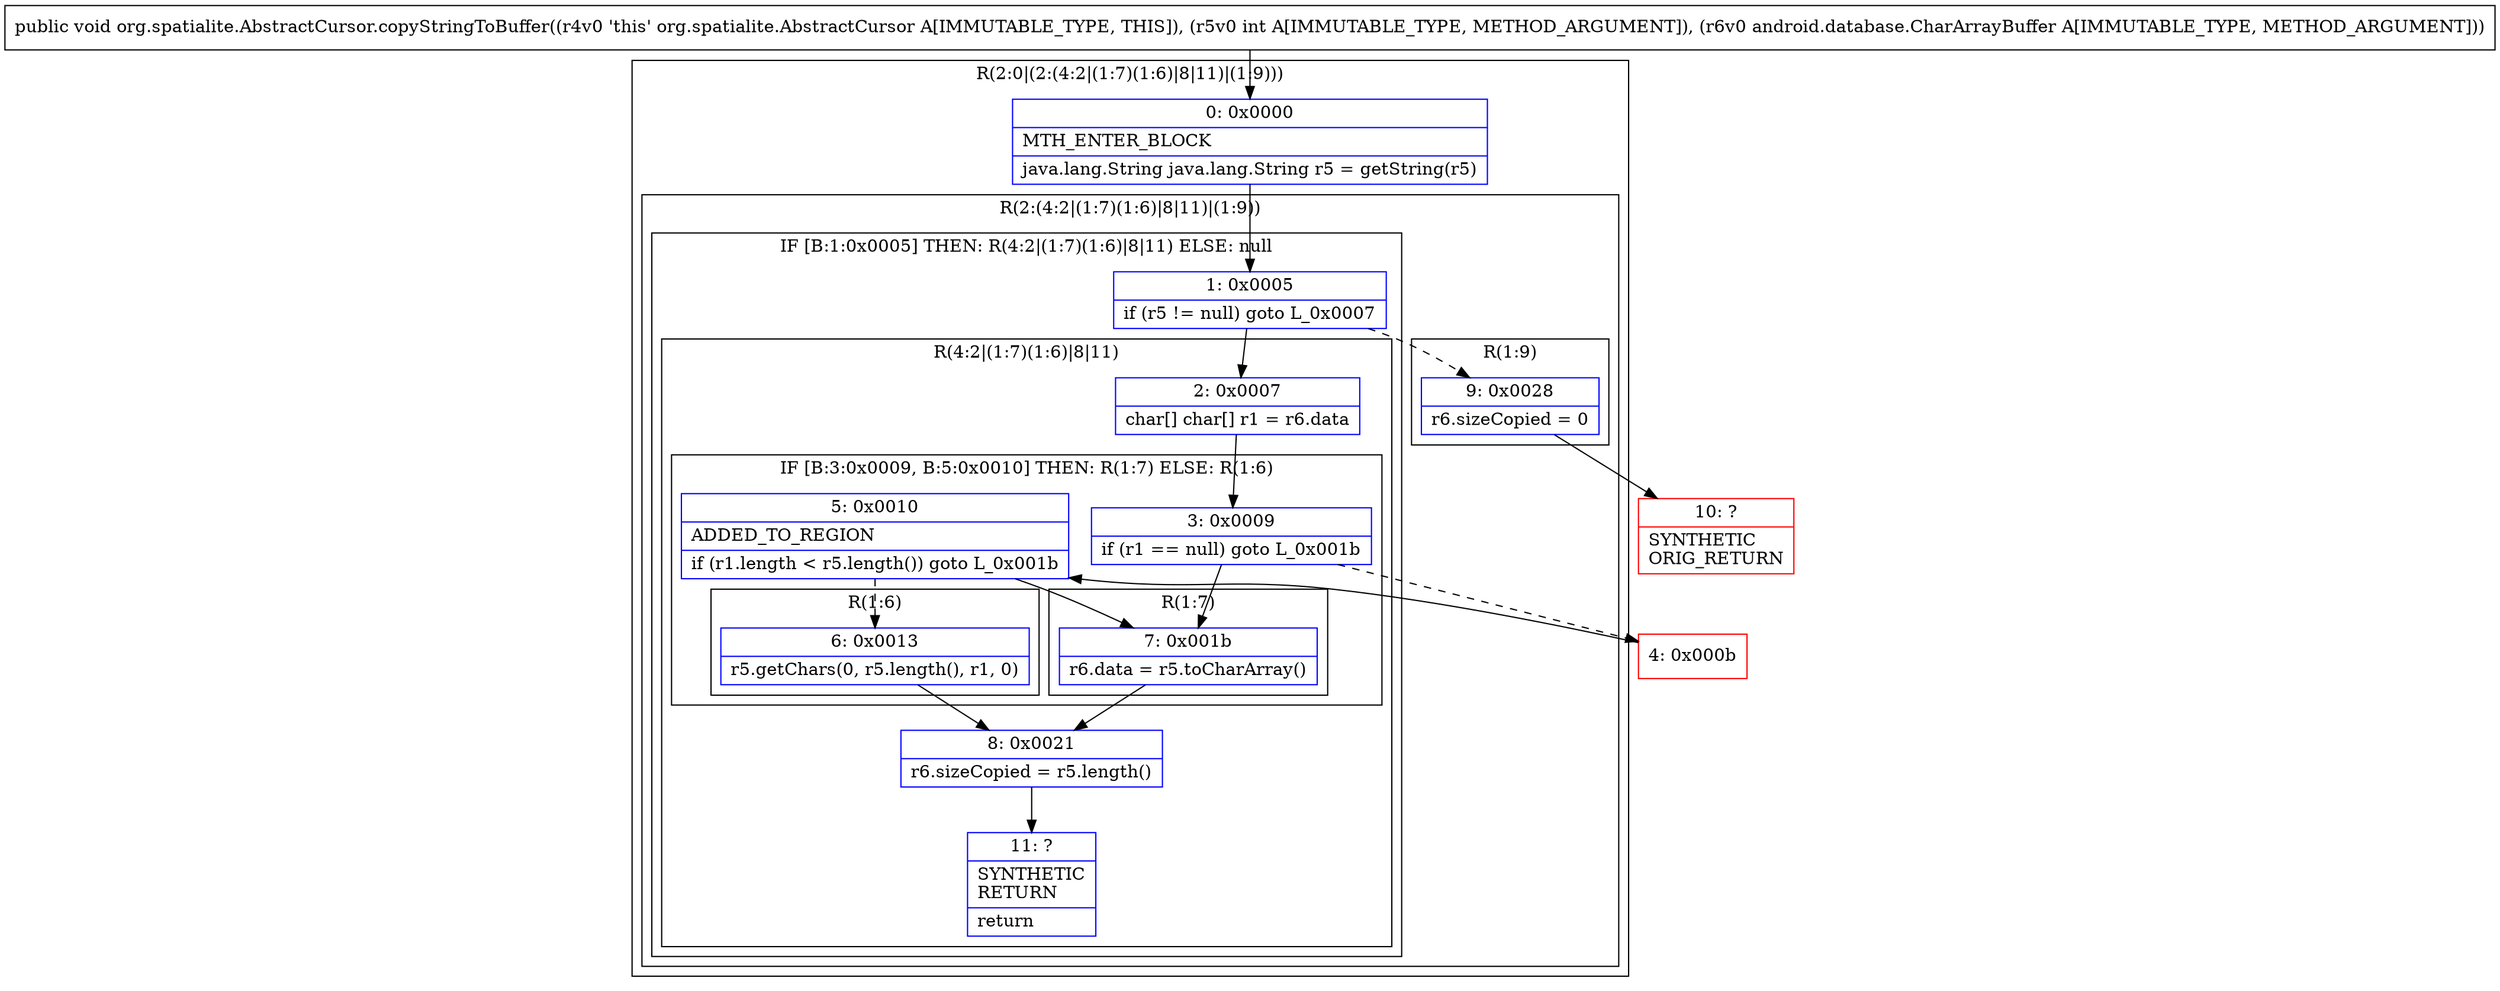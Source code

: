 digraph "CFG fororg.spatialite.AbstractCursor.copyStringToBuffer(ILandroid\/database\/CharArrayBuffer;)V" {
subgraph cluster_Region_1073679074 {
label = "R(2:0|(2:(4:2|(1:7)(1:6)|8|11)|(1:9)))";
node [shape=record,color=blue];
Node_0 [shape=record,label="{0\:\ 0x0000|MTH_ENTER_BLOCK\l|java.lang.String java.lang.String r5 = getString(r5)\l}"];
subgraph cluster_Region_229358744 {
label = "R(2:(4:2|(1:7)(1:6)|8|11)|(1:9))";
node [shape=record,color=blue];
subgraph cluster_IfRegion_1222936056 {
label = "IF [B:1:0x0005] THEN: R(4:2|(1:7)(1:6)|8|11) ELSE: null";
node [shape=record,color=blue];
Node_1 [shape=record,label="{1\:\ 0x0005|if (r5 != null) goto L_0x0007\l}"];
subgraph cluster_Region_244331064 {
label = "R(4:2|(1:7)(1:6)|8|11)";
node [shape=record,color=blue];
Node_2 [shape=record,label="{2\:\ 0x0007|char[] char[] r1 = r6.data\l}"];
subgraph cluster_IfRegion_449742785 {
label = "IF [B:3:0x0009, B:5:0x0010] THEN: R(1:7) ELSE: R(1:6)";
node [shape=record,color=blue];
Node_3 [shape=record,label="{3\:\ 0x0009|if (r1 == null) goto L_0x001b\l}"];
Node_5 [shape=record,label="{5\:\ 0x0010|ADDED_TO_REGION\l|if (r1.length \< r5.length()) goto L_0x001b\l}"];
subgraph cluster_Region_634918544 {
label = "R(1:7)";
node [shape=record,color=blue];
Node_7 [shape=record,label="{7\:\ 0x001b|r6.data = r5.toCharArray()\l}"];
}
subgraph cluster_Region_1656205523 {
label = "R(1:6)";
node [shape=record,color=blue];
Node_6 [shape=record,label="{6\:\ 0x0013|r5.getChars(0, r5.length(), r1, 0)\l}"];
}
}
Node_8 [shape=record,label="{8\:\ 0x0021|r6.sizeCopied = r5.length()\l}"];
Node_11 [shape=record,label="{11\:\ ?|SYNTHETIC\lRETURN\l|return\l}"];
}
}
subgraph cluster_Region_926970571 {
label = "R(1:9)";
node [shape=record,color=blue];
Node_9 [shape=record,label="{9\:\ 0x0028|r6.sizeCopied = 0\l}"];
}
}
}
Node_4 [shape=record,color=red,label="{4\:\ 0x000b}"];
Node_10 [shape=record,color=red,label="{10\:\ ?|SYNTHETIC\lORIG_RETURN\l}"];
MethodNode[shape=record,label="{public void org.spatialite.AbstractCursor.copyStringToBuffer((r4v0 'this' org.spatialite.AbstractCursor A[IMMUTABLE_TYPE, THIS]), (r5v0 int A[IMMUTABLE_TYPE, METHOD_ARGUMENT]), (r6v0 android.database.CharArrayBuffer A[IMMUTABLE_TYPE, METHOD_ARGUMENT])) }"];
MethodNode -> Node_0;
Node_0 -> Node_1;
Node_1 -> Node_2;
Node_1 -> Node_9[style=dashed];
Node_2 -> Node_3;
Node_3 -> Node_4[style=dashed];
Node_3 -> Node_7;
Node_5 -> Node_6[style=dashed];
Node_5 -> Node_7;
Node_7 -> Node_8;
Node_6 -> Node_8;
Node_8 -> Node_11;
Node_9 -> Node_10;
Node_4 -> Node_5;
}


